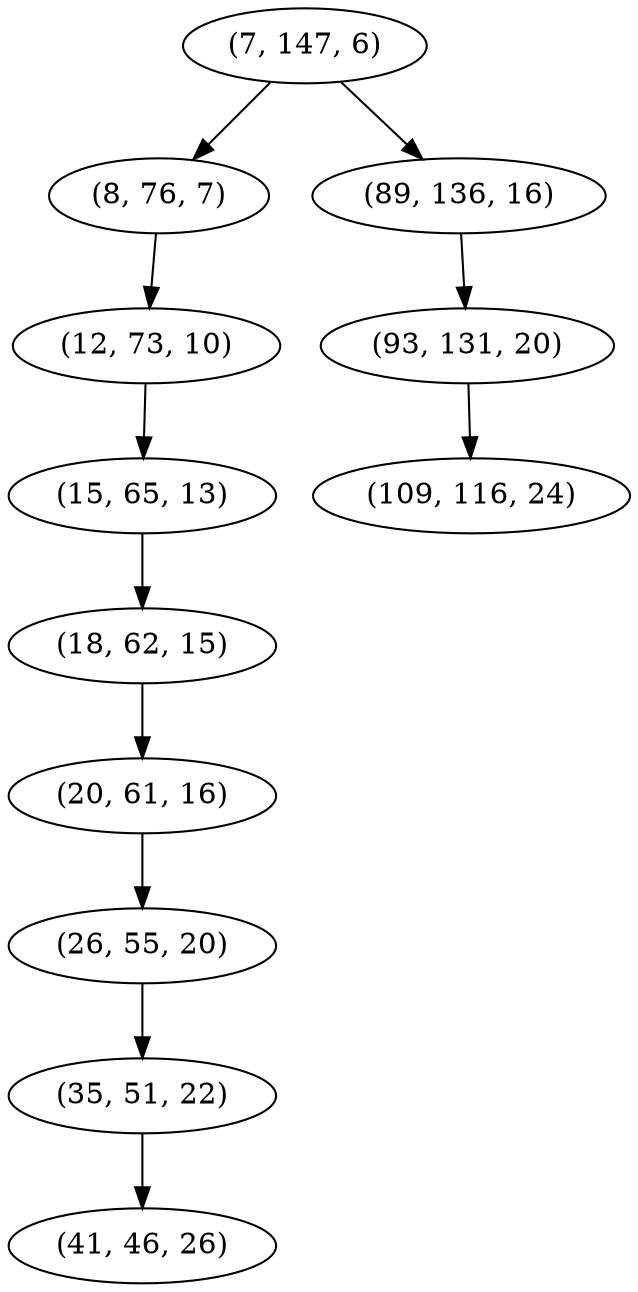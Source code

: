 digraph tree {
    "(7, 147, 6)";
    "(8, 76, 7)";
    "(12, 73, 10)";
    "(15, 65, 13)";
    "(18, 62, 15)";
    "(20, 61, 16)";
    "(26, 55, 20)";
    "(35, 51, 22)";
    "(41, 46, 26)";
    "(89, 136, 16)";
    "(93, 131, 20)";
    "(109, 116, 24)";
    "(7, 147, 6)" -> "(8, 76, 7)";
    "(7, 147, 6)" -> "(89, 136, 16)";
    "(8, 76, 7)" -> "(12, 73, 10)";
    "(12, 73, 10)" -> "(15, 65, 13)";
    "(15, 65, 13)" -> "(18, 62, 15)";
    "(18, 62, 15)" -> "(20, 61, 16)";
    "(20, 61, 16)" -> "(26, 55, 20)";
    "(26, 55, 20)" -> "(35, 51, 22)";
    "(35, 51, 22)" -> "(41, 46, 26)";
    "(89, 136, 16)" -> "(93, 131, 20)";
    "(93, 131, 20)" -> "(109, 116, 24)";
}
